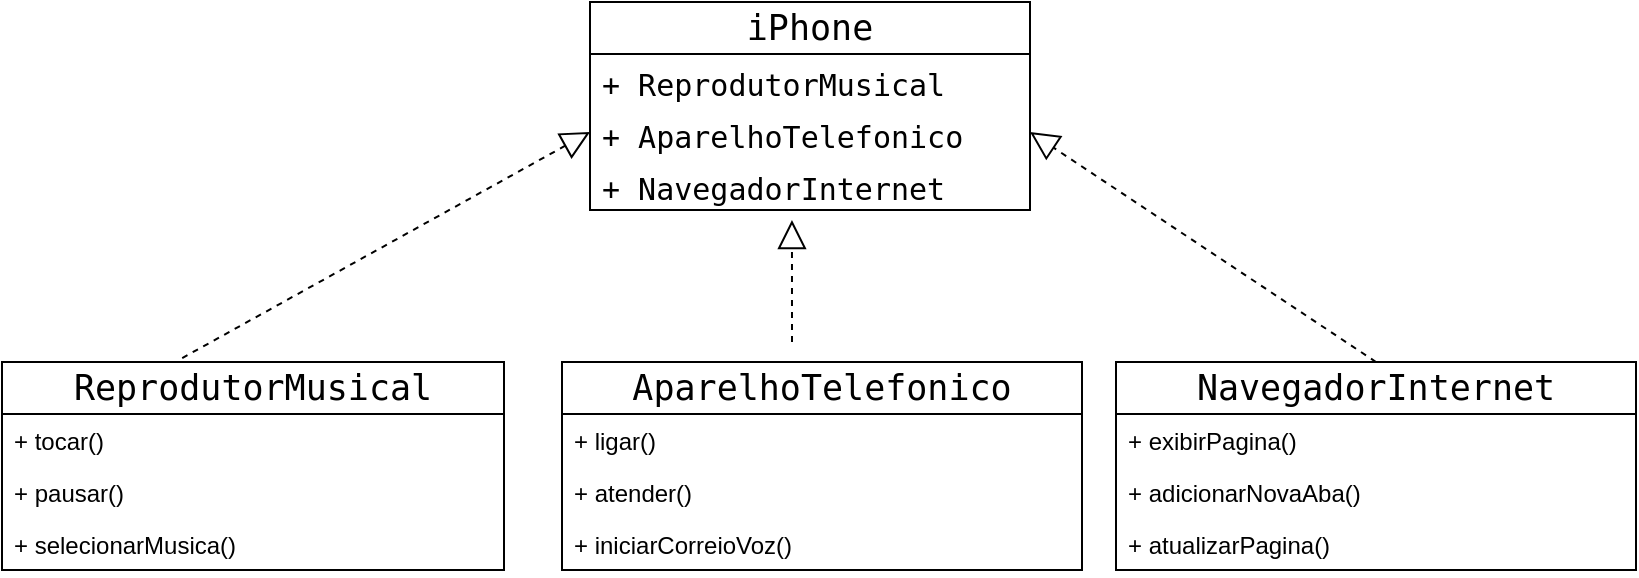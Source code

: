 <mxfile version="24.3.1" type="github">
  <diagram name="Página-1" id="llWYkJYFVfYndDLkw2G8">
    <mxGraphModel dx="1434" dy="738" grid="1" gridSize="10" guides="1" tooltips="1" connect="1" arrows="1" fold="1" page="1" pageScale="1" pageWidth="827" pageHeight="1169" math="0" shadow="0">
      <root>
        <mxCell id="0" />
        <mxCell id="1" parent="0" />
        <mxCell id="AJSb_2j-f9QomAZLJXQX-1" value="&lt;span style=&quot;font-family: &amp;quot;Söhne Mono&amp;quot;, Monaco, &amp;quot;Andale Mono&amp;quot;, &amp;quot;Ubuntu Mono&amp;quot;, monospace; font-size: 17.5px; text-align: left; white-space: pre; background-color: rgb(255, 255, 255);&quot;&gt;iPhone&lt;/span&gt;" style="swimlane;fontStyle=0;childLayout=stackLayout;horizontal=1;startSize=26;fillColor=none;horizontalStack=0;resizeParent=1;resizeParentMax=0;resizeLast=0;collapsible=1;marginBottom=0;whiteSpace=wrap;html=1;" vertex="1" parent="1">
          <mxGeometry x="304" y="50" width="220" height="104" as="geometry">
            <mxRectangle x="304" y="50" width="100" height="30" as="alternateBounds" />
          </mxGeometry>
        </mxCell>
        <mxCell id="AJSb_2j-f9QomAZLJXQX-2" value="&lt;span style=&quot;font-family: &amp;quot;Söhne Mono&amp;quot;, Monaco, &amp;quot;Andale Mono&amp;quot;, &amp;quot;Ubuntu Mono&amp;quot;, monospace; white-space: pre; background-color: rgb(255, 255, 255);&quot;&gt;&lt;font style=&quot;font-size: 15px;&quot;&gt;+ ReprodutorMusical&lt;/font&gt;&lt;/span&gt;" style="text;strokeColor=none;fillColor=none;align=left;verticalAlign=top;spacingLeft=4;spacingRight=4;overflow=hidden;rotatable=0;points=[[0,0.5],[1,0.5]];portConstraint=eastwest;whiteSpace=wrap;html=1;" vertex="1" parent="AJSb_2j-f9QomAZLJXQX-1">
          <mxGeometry y="26" width="220" height="26" as="geometry" />
        </mxCell>
        <mxCell id="AJSb_2j-f9QomAZLJXQX-3" value="&lt;span style=&quot;font-family: &amp;quot;Söhne Mono&amp;quot;, Monaco, &amp;quot;Andale Mono&amp;quot;, &amp;quot;Ubuntu Mono&amp;quot;, monospace; white-space: pre; background-color: rgb(255, 255, 255);&quot;&gt;&lt;font style=&quot;font-size: 15px;&quot;&gt;+ AparelhoTelefonico             &lt;/font&gt;&lt;/span&gt;" style="text;strokeColor=none;fillColor=none;align=left;verticalAlign=top;spacingLeft=4;spacingRight=4;overflow=hidden;rotatable=0;points=[[0,0.5],[1,0.5]];portConstraint=eastwest;whiteSpace=wrap;html=1;" vertex="1" parent="AJSb_2j-f9QomAZLJXQX-1">
          <mxGeometry y="52" width="220" height="26" as="geometry" />
        </mxCell>
        <mxCell id="AJSb_2j-f9QomAZLJXQX-4" value="&lt;span style=&quot;font-family: &amp;quot;Söhne Mono&amp;quot;, Monaco, &amp;quot;Andale Mono&amp;quot;, &amp;quot;Ubuntu Mono&amp;quot;, monospace; white-space: pre; background-color: rgb(255, 255, 255);&quot;&gt;&lt;font style=&quot;font-size: 15px;&quot;&gt;+ NavegadorInternet&lt;/font&gt;&lt;/span&gt;" style="text;strokeColor=none;fillColor=none;align=left;verticalAlign=top;spacingLeft=4;spacingRight=4;overflow=hidden;rotatable=0;points=[[0,0.5],[1,0.5]];portConstraint=eastwest;whiteSpace=wrap;html=1;" vertex="1" parent="AJSb_2j-f9QomAZLJXQX-1">
          <mxGeometry y="78" width="220" height="26" as="geometry" />
        </mxCell>
        <mxCell id="AJSb_2j-f9QomAZLJXQX-6" value="&lt;span style=&quot;font-family: &amp;quot;Söhne Mono&amp;quot;, Monaco, &amp;quot;Andale Mono&amp;quot;, &amp;quot;Ubuntu Mono&amp;quot;, monospace; font-size: 17.5px; text-align: left; white-space: pre;&quot;&gt;ReprodutorMusical&lt;/span&gt;" style="swimlane;fontStyle=0;childLayout=stackLayout;horizontal=1;startSize=26;fillColor=none;horizontalStack=0;resizeParent=1;resizeParentMax=0;resizeLast=0;collapsible=1;marginBottom=0;whiteSpace=wrap;html=1;labelBackgroundColor=default;fontColor=default;" vertex="1" parent="1">
          <mxGeometry x="10" y="230" width="251" height="104" as="geometry" />
        </mxCell>
        <mxCell id="AJSb_2j-f9QomAZLJXQX-7" value="+ tocar()" style="text;strokeColor=none;fillColor=none;align=left;verticalAlign=top;spacingLeft=4;spacingRight=4;overflow=hidden;rotatable=0;points=[[0,0.5],[1,0.5]];portConstraint=eastwest;whiteSpace=wrap;html=1;" vertex="1" parent="AJSb_2j-f9QomAZLJXQX-6">
          <mxGeometry y="26" width="251" height="26" as="geometry" />
        </mxCell>
        <mxCell id="AJSb_2j-f9QomAZLJXQX-8" value="+ pausar()" style="text;strokeColor=none;fillColor=none;align=left;verticalAlign=top;spacingLeft=4;spacingRight=4;overflow=hidden;rotatable=0;points=[[0,0.5],[1,0.5]];portConstraint=eastwest;whiteSpace=wrap;html=1;" vertex="1" parent="AJSb_2j-f9QomAZLJXQX-6">
          <mxGeometry y="52" width="251" height="26" as="geometry" />
        </mxCell>
        <mxCell id="AJSb_2j-f9QomAZLJXQX-9" value="+ selecionarMusica()" style="text;strokeColor=none;fillColor=none;align=left;verticalAlign=top;spacingLeft=4;spacingRight=4;overflow=hidden;rotatable=0;points=[[0,0.5],[1,0.5]];portConstraint=eastwest;whiteSpace=wrap;html=1;" vertex="1" parent="AJSb_2j-f9QomAZLJXQX-6">
          <mxGeometry y="78" width="251" height="26" as="geometry" />
        </mxCell>
        <mxCell id="AJSb_2j-f9QomAZLJXQX-11" value="&lt;span style=&quot;font-family: &amp;quot;Söhne Mono&amp;quot;, Monaco, &amp;quot;Andale Mono&amp;quot;, &amp;quot;Ubuntu Mono&amp;quot;, monospace; font-size: 17.5px; text-align: left; white-space: pre;&quot;&gt;AparelhoTelefonico&lt;/span&gt;" style="swimlane;fontStyle=0;childLayout=stackLayout;horizontal=1;startSize=26;fillColor=none;horizontalStack=0;resizeParent=1;resizeParentMax=0;resizeLast=0;collapsible=1;marginBottom=0;whiteSpace=wrap;html=1;labelBackgroundColor=default;fontColor=default;" vertex="1" parent="1">
          <mxGeometry x="290" y="230" width="260" height="104" as="geometry" />
        </mxCell>
        <mxCell id="AJSb_2j-f9QomAZLJXQX-12" value="+ ligar()" style="text;strokeColor=none;fillColor=none;align=left;verticalAlign=top;spacingLeft=4;spacingRight=4;overflow=hidden;rotatable=0;points=[[0,0.5],[1,0.5]];portConstraint=eastwest;whiteSpace=wrap;html=1;" vertex="1" parent="AJSb_2j-f9QomAZLJXQX-11">
          <mxGeometry y="26" width="260" height="26" as="geometry" />
        </mxCell>
        <mxCell id="AJSb_2j-f9QomAZLJXQX-13" value="+ atender()" style="text;strokeColor=none;fillColor=none;align=left;verticalAlign=top;spacingLeft=4;spacingRight=4;overflow=hidden;rotatable=0;points=[[0,0.5],[1,0.5]];portConstraint=eastwest;whiteSpace=wrap;html=1;" vertex="1" parent="AJSb_2j-f9QomAZLJXQX-11">
          <mxGeometry y="52" width="260" height="26" as="geometry" />
        </mxCell>
        <mxCell id="AJSb_2j-f9QomAZLJXQX-14" value="+ iniciarCorreioVoz()" style="text;strokeColor=none;fillColor=none;align=left;verticalAlign=top;spacingLeft=4;spacingRight=4;overflow=hidden;rotatable=0;points=[[0,0.5],[1,0.5]];portConstraint=eastwest;whiteSpace=wrap;html=1;" vertex="1" parent="AJSb_2j-f9QomAZLJXQX-11">
          <mxGeometry y="78" width="260" height="26" as="geometry" />
        </mxCell>
        <mxCell id="AJSb_2j-f9QomAZLJXQX-15" value="&lt;div style=&quot;text-align: left;&quot;&gt;&lt;font face=&quot;Söhne Mono, Monaco, Andale Mono, Ubuntu Mono, monospace&quot;&gt;&lt;span style=&quot;font-size: 17.5px; white-space: pre;&quot;&gt;NavegadorInternet&lt;/span&gt;&lt;/font&gt;&lt;/div&gt;" style="swimlane;fontStyle=0;childLayout=stackLayout;horizontal=1;startSize=26;fillColor=none;horizontalStack=0;resizeParent=1;resizeParentMax=0;resizeLast=0;collapsible=1;marginBottom=0;whiteSpace=wrap;html=1;labelBackgroundColor=default;fontColor=default;" vertex="1" parent="1">
          <mxGeometry x="567" y="230" width="260" height="104" as="geometry" />
        </mxCell>
        <mxCell id="AJSb_2j-f9QomAZLJXQX-16" value="+ exibirPagina()" style="text;strokeColor=none;fillColor=none;align=left;verticalAlign=top;spacingLeft=4;spacingRight=4;overflow=hidden;rotatable=0;points=[[0,0.5],[1,0.5]];portConstraint=eastwest;whiteSpace=wrap;html=1;" vertex="1" parent="AJSb_2j-f9QomAZLJXQX-15">
          <mxGeometry y="26" width="260" height="26" as="geometry" />
        </mxCell>
        <mxCell id="AJSb_2j-f9QomAZLJXQX-17" value="+ adicionarNovaAba()" style="text;strokeColor=none;fillColor=none;align=left;verticalAlign=top;spacingLeft=4;spacingRight=4;overflow=hidden;rotatable=0;points=[[0,0.5],[1,0.5]];portConstraint=eastwest;whiteSpace=wrap;html=1;" vertex="1" parent="AJSb_2j-f9QomAZLJXQX-15">
          <mxGeometry y="52" width="260" height="26" as="geometry" />
        </mxCell>
        <mxCell id="AJSb_2j-f9QomAZLJXQX-18" value="+ atualizarPagina()" style="text;strokeColor=none;fillColor=none;align=left;verticalAlign=top;spacingLeft=4;spacingRight=4;overflow=hidden;rotatable=0;points=[[0,0.5],[1,0.5]];portConstraint=eastwest;whiteSpace=wrap;html=1;" vertex="1" parent="AJSb_2j-f9QomAZLJXQX-15">
          <mxGeometry y="78" width="260" height="26" as="geometry" />
        </mxCell>
        <mxCell id="AJSb_2j-f9QomAZLJXQX-22" value="" style="endArrow=block;dashed=1;endFill=0;endSize=12;html=1;rounded=0;entryX=0;entryY=0.5;entryDx=0;entryDy=0;exitX=0.359;exitY=-0.019;exitDx=0;exitDy=0;exitPerimeter=0;" edge="1" parent="1" source="AJSb_2j-f9QomAZLJXQX-6" target="AJSb_2j-f9QomAZLJXQX-3">
          <mxGeometry width="160" relative="1" as="geometry">
            <mxPoint x="80" y="170" as="sourcePoint" />
            <mxPoint x="240" y="170" as="targetPoint" />
          </mxGeometry>
        </mxCell>
        <mxCell id="AJSb_2j-f9QomAZLJXQX-23" value="" style="endArrow=block;dashed=1;endFill=0;endSize=12;html=1;rounded=0;entryX=0.459;entryY=1.192;entryDx=0;entryDy=0;entryPerimeter=0;" edge="1" parent="1" target="AJSb_2j-f9QomAZLJXQX-4">
          <mxGeometry width="160" relative="1" as="geometry">
            <mxPoint x="405" y="220" as="sourcePoint" />
            <mxPoint x="314" y="125" as="targetPoint" />
          </mxGeometry>
        </mxCell>
        <mxCell id="AJSb_2j-f9QomAZLJXQX-24" value="" style="endArrow=block;dashed=1;endFill=0;endSize=12;html=1;rounded=0;entryX=1;entryY=0.5;entryDx=0;entryDy=0;exitX=0.5;exitY=0;exitDx=0;exitDy=0;" edge="1" parent="1" source="AJSb_2j-f9QomAZLJXQX-15" target="AJSb_2j-f9QomAZLJXQX-3">
          <mxGeometry width="160" relative="1" as="geometry">
            <mxPoint x="120" y="248" as="sourcePoint" />
            <mxPoint x="324" y="135" as="targetPoint" />
          </mxGeometry>
        </mxCell>
      </root>
    </mxGraphModel>
  </diagram>
</mxfile>

